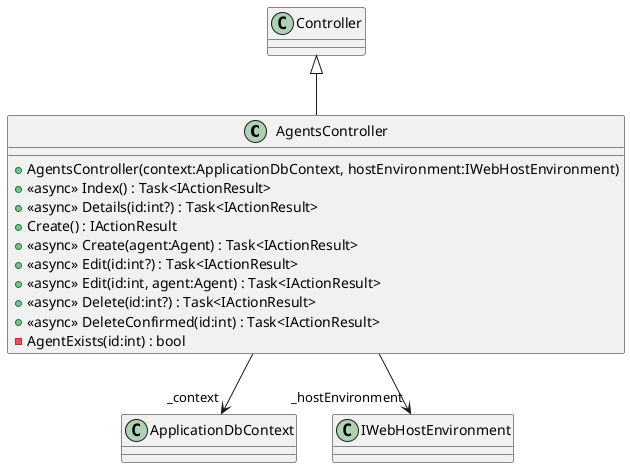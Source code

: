 @startuml
class AgentsController {
    + AgentsController(context:ApplicationDbContext, hostEnvironment:IWebHostEnvironment)
    + <<async>> Index() : Task<IActionResult>
    + <<async>> Details(id:int?) : Task<IActionResult>
    + Create() : IActionResult
    + <<async>> Create(agent:Agent) : Task<IActionResult>
    + <<async>> Edit(id:int?) : Task<IActionResult>
    + <<async>> Edit(id:int, agent:Agent) : Task<IActionResult>
    + <<async>> Delete(id:int?) : Task<IActionResult>
    + <<async>> DeleteConfirmed(id:int) : Task<IActionResult>
    - AgentExists(id:int) : bool
}
Controller <|-- AgentsController
AgentsController --> "_context" ApplicationDbContext
AgentsController --> "_hostEnvironment" IWebHostEnvironment
@enduml
